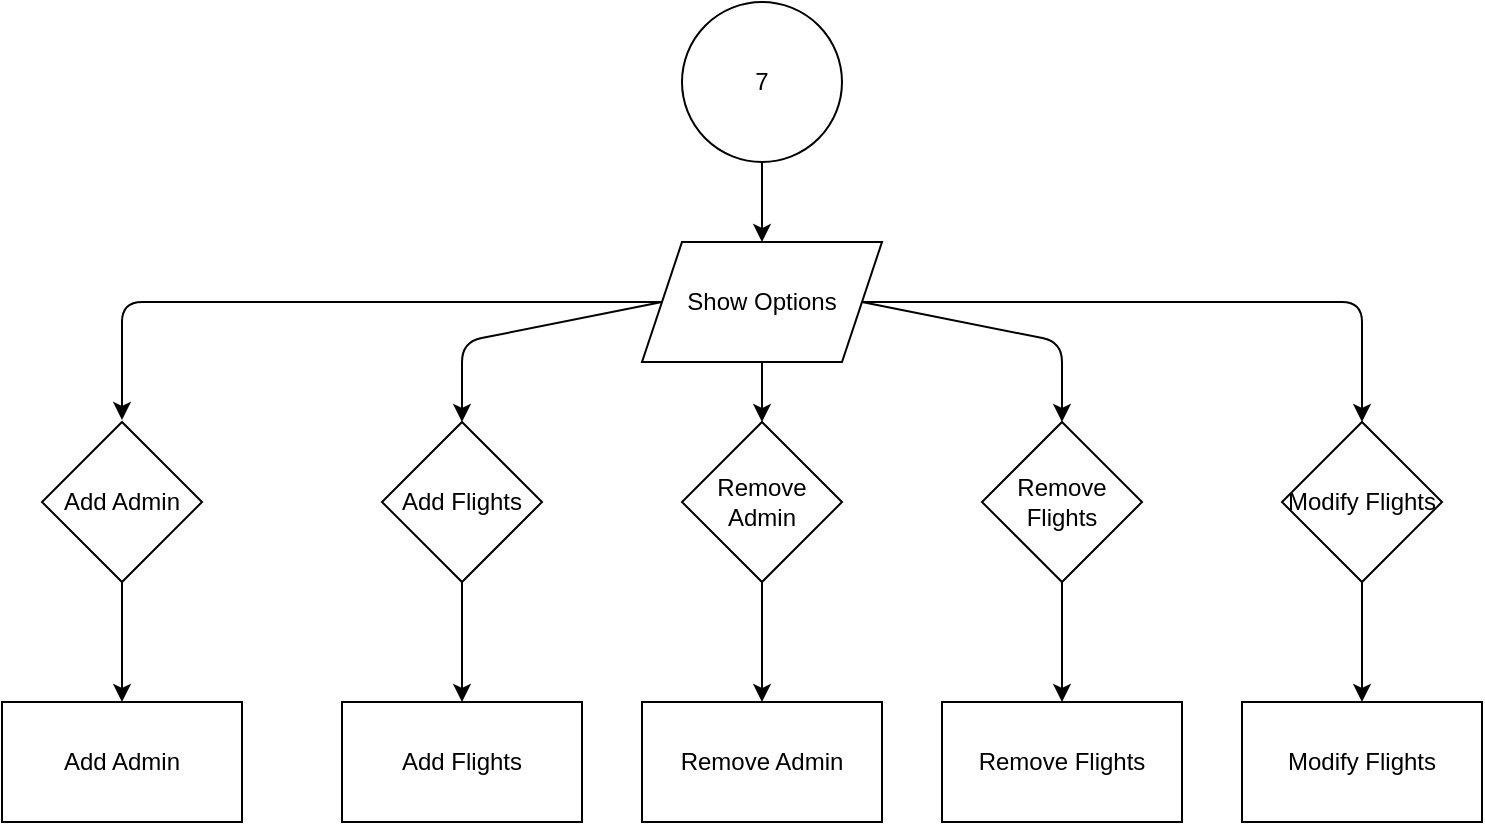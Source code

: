 <mxfile>
    <diagram id="DT_3cIDPX2cptNFuBcte" name="Page-1">
        <mxGraphModel dx="1261" dy="559" grid="1" gridSize="10" guides="1" tooltips="1" connect="1" arrows="1" fold="1" page="1" pageScale="1" pageWidth="850" pageHeight="1100" math="0" shadow="0">
            <root>
                <mxCell id="0"/>
                <mxCell id="1" parent="0"/>
                <mxCell id="5" value="" style="edgeStyle=none;html=1;" edge="1" parent="1" source="2" target="4">
                    <mxGeometry relative="1" as="geometry"/>
                </mxCell>
                <mxCell id="2" value="7" style="ellipse;whiteSpace=wrap;html=1;" vertex="1" parent="1">
                    <mxGeometry x="390" y="40" width="80" height="80" as="geometry"/>
                </mxCell>
                <mxCell id="13" style="edgeStyle=none;html=1;exitX=0;exitY=0.5;exitDx=0;exitDy=0;" edge="1" parent="1" source="4">
                    <mxGeometry relative="1" as="geometry">
                        <mxPoint x="110" y="249" as="targetPoint"/>
                        <Array as="points">
                            <mxPoint x="110" y="190"/>
                        </Array>
                    </mxGeometry>
                </mxCell>
                <mxCell id="14" style="edgeStyle=none;html=1;exitX=0;exitY=0.5;exitDx=0;exitDy=0;entryX=0.5;entryY=0;entryDx=0;entryDy=0;" edge="1" parent="1" source="4" target="28">
                    <mxGeometry relative="1" as="geometry">
                        <mxPoint x="273.64" y="251.5" as="targetPoint"/>
                        <Array as="points">
                            <mxPoint x="280" y="210"/>
                        </Array>
                    </mxGeometry>
                </mxCell>
                <mxCell id="15" style="edgeStyle=none;html=1;exitX=1;exitY=0.5;exitDx=0;exitDy=0;entryX=0.5;entryY=0;entryDx=0;entryDy=0;" edge="1" parent="1" source="4" target="31">
                    <mxGeometry relative="1" as="geometry">
                        <mxPoint x="736.12" y="250.66" as="targetPoint"/>
                        <Array as="points">
                            <mxPoint x="730" y="190"/>
                        </Array>
                    </mxGeometry>
                </mxCell>
                <mxCell id="16" style="edgeStyle=none;html=1;exitX=1;exitY=0.5;exitDx=0;exitDy=0;entryX=0.5;entryY=0;entryDx=0;entryDy=0;" edge="1" parent="1" source="4">
                    <mxGeometry relative="1" as="geometry">
                        <mxPoint x="580" y="250" as="targetPoint"/>
                        <Array as="points">
                            <mxPoint x="580" y="210"/>
                        </Array>
                    </mxGeometry>
                </mxCell>
                <mxCell id="32" value="" style="edgeStyle=none;html=1;" edge="1" parent="1" source="4" target="29">
                    <mxGeometry relative="1" as="geometry"/>
                </mxCell>
                <mxCell id="4" value="Show Options" style="shape=parallelogram;perimeter=parallelogramPerimeter;whiteSpace=wrap;html=1;fixedSize=1;" vertex="1" parent="1">
                    <mxGeometry x="370" y="160" width="120" height="60" as="geometry"/>
                </mxCell>
                <mxCell id="18" value="" style="edgeStyle=none;html=1;exitX=0.5;exitY=1;exitDx=0;exitDy=0;" edge="1" parent="1" source="27" target="17">
                    <mxGeometry relative="1" as="geometry">
                        <mxPoint x="120" y="310" as="sourcePoint"/>
                    </mxGeometry>
                </mxCell>
                <mxCell id="20" value="" style="edgeStyle=none;html=1;" edge="1" parent="1" target="19">
                    <mxGeometry relative="1" as="geometry">
                        <mxPoint x="280" y="310" as="sourcePoint"/>
                    </mxGeometry>
                </mxCell>
                <mxCell id="22" value="" style="edgeStyle=none;html=1;" edge="1" parent="1" target="21">
                    <mxGeometry relative="1" as="geometry">
                        <mxPoint x="430" y="310" as="sourcePoint"/>
                    </mxGeometry>
                </mxCell>
                <mxCell id="24" value="" style="edgeStyle=none;html=1;" edge="1" parent="1" target="23">
                    <mxGeometry relative="1" as="geometry">
                        <mxPoint x="580" y="310" as="sourcePoint"/>
                    </mxGeometry>
                </mxCell>
                <mxCell id="26" value="" style="edgeStyle=none;html=1;" edge="1" parent="1" target="25">
                    <mxGeometry relative="1" as="geometry">
                        <mxPoint x="730" y="310" as="sourcePoint"/>
                    </mxGeometry>
                </mxCell>
                <mxCell id="17" value="Add Admin" style="whiteSpace=wrap;html=1;" vertex="1" parent="1">
                    <mxGeometry x="50" y="390" width="120" height="60" as="geometry"/>
                </mxCell>
                <mxCell id="19" value="Add Flights" style="whiteSpace=wrap;html=1;" vertex="1" parent="1">
                    <mxGeometry x="220" y="390" width="120" height="60" as="geometry"/>
                </mxCell>
                <mxCell id="21" value="Remove Admin" style="whiteSpace=wrap;html=1;" vertex="1" parent="1">
                    <mxGeometry x="370" y="390" width="120" height="60" as="geometry"/>
                </mxCell>
                <mxCell id="23" value="Remove Flights" style="whiteSpace=wrap;html=1;" vertex="1" parent="1">
                    <mxGeometry x="520" y="390" width="120" height="60" as="geometry"/>
                </mxCell>
                <mxCell id="25" value="Modify Flights" style="whiteSpace=wrap;html=1;" vertex="1" parent="1">
                    <mxGeometry x="670" y="390" width="120" height="60" as="geometry"/>
                </mxCell>
                <mxCell id="27" value="Add Admin" style="rhombus;whiteSpace=wrap;html=1;" vertex="1" parent="1">
                    <mxGeometry x="70" y="250" width="80" height="80" as="geometry"/>
                </mxCell>
                <mxCell id="28" value="Add Flights" style="rhombus;whiteSpace=wrap;html=1;" vertex="1" parent="1">
                    <mxGeometry x="240" y="250" width="80" height="80" as="geometry"/>
                </mxCell>
                <mxCell id="29" value="Remove Admin" style="rhombus;whiteSpace=wrap;html=1;" vertex="1" parent="1">
                    <mxGeometry x="390" y="250" width="80" height="80" as="geometry"/>
                </mxCell>
                <mxCell id="30" value="Remove Flights" style="rhombus;whiteSpace=wrap;html=1;" vertex="1" parent="1">
                    <mxGeometry x="540" y="250" width="80" height="80" as="geometry"/>
                </mxCell>
                <mxCell id="31" value="Modify Flights" style="rhombus;whiteSpace=wrap;html=1;" vertex="1" parent="1">
                    <mxGeometry x="690" y="250" width="80" height="80" as="geometry"/>
                </mxCell>
            </root>
        </mxGraphModel>
    </diagram>
</mxfile>
